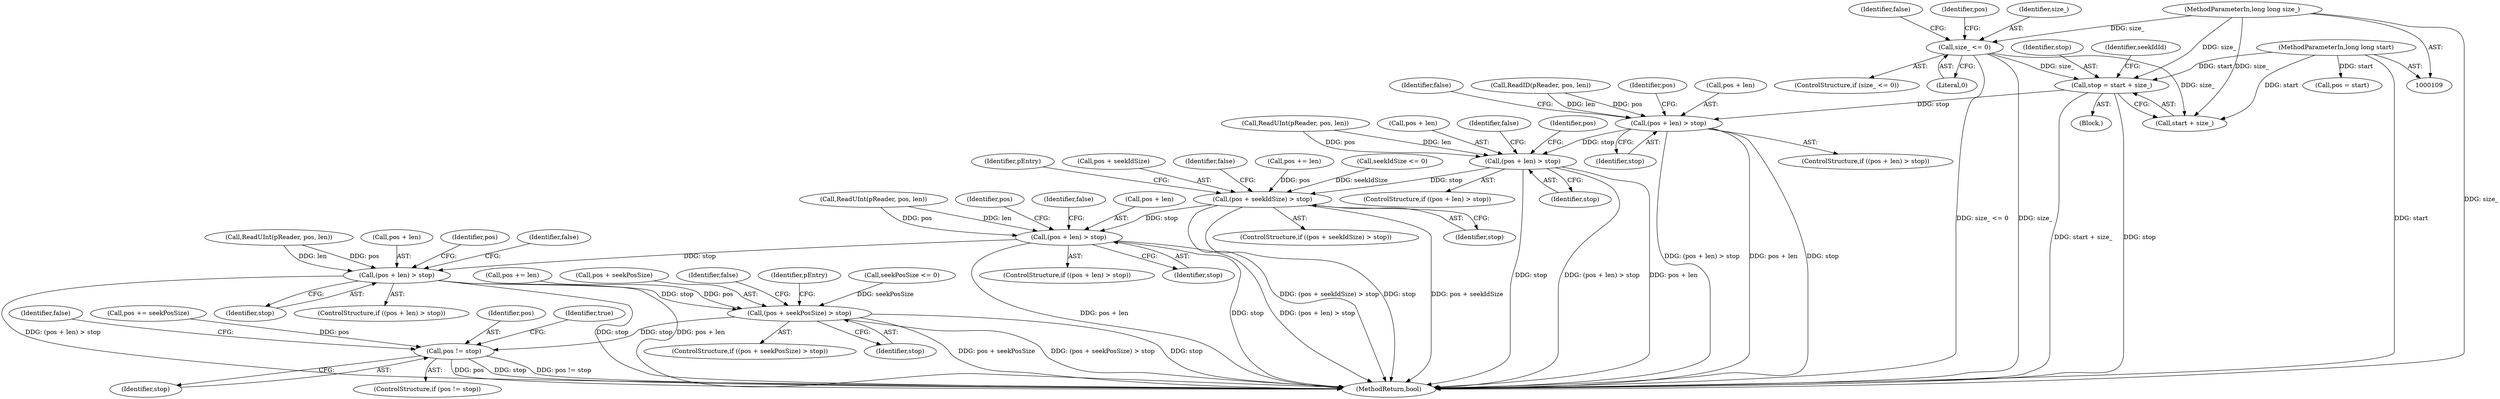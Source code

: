 digraph "0_Android_cc274e2abe8b2a6698a5c47d8aa4bb45f1f9538d_53@integer" {
"1000126" [label="(Call,stop = start + size_)"];
"1000111" [label="(MethodParameterIn,long long start)"];
"1000116" [label="(Call,size_ <= 0)"];
"1000112" [label="(MethodParameterIn,long long size_)"];
"1000152" [label="(Call,(pos + len) > stop)"];
"1000176" [label="(Call,(pos + len) > stop)"];
"1000187" [label="(Call,(pos + seekIdSize) > stop)"];
"1000233" [label="(Call,(pos + len) > stop)"];
"1000257" [label="(Call,(pos + len) > stop)"];
"1000268" [label="(Call,(pos + seekPosSize) > stop)"];
"1000295" [label="(Call,pos != stop)"];
"1000222" [label="(Call,ReadUInt(pReader, pos, len))"];
"1000263" [label="(Identifier,false)"];
"1000165" [label="(Call,ReadUInt(pReader, pos, len))"];
"1000264" [label="(Call,pos += len)"];
"1000180" [label="(Identifier,stop)"];
"1000126" [label="(Call,stop = start + size_)"];
"1000116" [label="(Call,size_ <= 0)"];
"1000153" [label="(Call,pos + len)"];
"1000135" [label="(Call,ReadID(pReader, pos, len))"];
"1000176" [label="(Call,(pos + len) > stop)"];
"1000232" [label="(ControlStructure,if ((pos + len) > stop))"];
"1000177" [label="(Call,pos + len)"];
"1000256" [label="(ControlStructure,if ((pos + len) > stop))"];
"1000241" [label="(Identifier,pos)"];
"1000191" [label="(Identifier,stop)"];
"1000170" [label="(Call,seekIdSize <= 0)"];
"1000246" [label="(Call,ReadUInt(pReader, pos, len))"];
"1000134" [label="(Identifier,seekIdId)"];
"1000158" [label="(Identifier,false)"];
"1000257" [label="(Call,(pos + len) > stop)"];
"1000120" [label="(Identifier,false)"];
"1000291" [label="(Call,pos += seekPosSize)"];
"1000187" [label="(Call,(pos + seekIdSize) > stop)"];
"1000258" [label="(Call,pos + len)"];
"1000265" [label="(Identifier,pos)"];
"1000127" [label="(Identifier,stop)"];
"1000123" [label="(Identifier,pos)"];
"1000239" [label="(Identifier,false)"];
"1000186" [label="(ControlStructure,if ((pos + seekIdSize) > stop))"];
"1000111" [label="(MethodParameterIn,long long start)"];
"1000151" [label="(ControlStructure,if ((pos + len) > stop))"];
"1000233" [label="(Call,(pos + len) > stop)"];
"1000269" [label="(Call,pos + seekPosSize)"];
"1000196" [label="(Identifier,pEntry)"];
"1000237" [label="(Identifier,stop)"];
"1000272" [label="(Identifier,stop)"];
"1000117" [label="(Identifier,size_)"];
"1000128" [label="(Call,start + size_)"];
"1000296" [label="(Identifier,pos)"];
"1000175" [label="(ControlStructure,if ((pos + len) > stop))"];
"1000188" [label="(Call,pos + seekIdSize)"];
"1000261" [label="(Identifier,stop)"];
"1000295" [label="(Call,pos != stop)"];
"1000160" [label="(Identifier,pos)"];
"1000122" [label="(Call,pos = start)"];
"1000301" [label="(Identifier,true)"];
"1000193" [label="(Identifier,false)"];
"1000114" [label="(Block,)"];
"1000182" [label="(Identifier,false)"];
"1000297" [label="(Identifier,stop)"];
"1000294" [label="(ControlStructure,if (pos != stop))"];
"1000112" [label="(MethodParameterIn,long long size_)"];
"1000152" [label="(Call,(pos + len) > stop)"];
"1000302" [label="(MethodReturn,bool)"];
"1000184" [label="(Identifier,pos)"];
"1000115" [label="(ControlStructure,if (size_ <= 0))"];
"1000268" [label="(Call,(pos + seekPosSize) > stop)"];
"1000156" [label="(Identifier,stop)"];
"1000267" [label="(ControlStructure,if ((pos + seekPosSize) > stop))"];
"1000274" [label="(Identifier,false)"];
"1000277" [label="(Identifier,pEntry)"];
"1000251" [label="(Call,seekPosSize <= 0)"];
"1000299" [label="(Identifier,false)"];
"1000118" [label="(Literal,0)"];
"1000183" [label="(Call,pos += len)"];
"1000234" [label="(Call,pos + len)"];
"1000126" -> "1000114"  [label="AST: "];
"1000126" -> "1000128"  [label="CFG: "];
"1000127" -> "1000126"  [label="AST: "];
"1000128" -> "1000126"  [label="AST: "];
"1000134" -> "1000126"  [label="CFG: "];
"1000126" -> "1000302"  [label="DDG: stop"];
"1000126" -> "1000302"  [label="DDG: start + size_"];
"1000111" -> "1000126"  [label="DDG: start"];
"1000116" -> "1000126"  [label="DDG: size_"];
"1000112" -> "1000126"  [label="DDG: size_"];
"1000126" -> "1000152"  [label="DDG: stop"];
"1000111" -> "1000109"  [label="AST: "];
"1000111" -> "1000302"  [label="DDG: start"];
"1000111" -> "1000122"  [label="DDG: start"];
"1000111" -> "1000128"  [label="DDG: start"];
"1000116" -> "1000115"  [label="AST: "];
"1000116" -> "1000118"  [label="CFG: "];
"1000117" -> "1000116"  [label="AST: "];
"1000118" -> "1000116"  [label="AST: "];
"1000120" -> "1000116"  [label="CFG: "];
"1000123" -> "1000116"  [label="CFG: "];
"1000116" -> "1000302"  [label="DDG: size_"];
"1000116" -> "1000302"  [label="DDG: size_ <= 0"];
"1000112" -> "1000116"  [label="DDG: size_"];
"1000116" -> "1000128"  [label="DDG: size_"];
"1000112" -> "1000109"  [label="AST: "];
"1000112" -> "1000302"  [label="DDG: size_"];
"1000112" -> "1000128"  [label="DDG: size_"];
"1000152" -> "1000151"  [label="AST: "];
"1000152" -> "1000156"  [label="CFG: "];
"1000153" -> "1000152"  [label="AST: "];
"1000156" -> "1000152"  [label="AST: "];
"1000158" -> "1000152"  [label="CFG: "];
"1000160" -> "1000152"  [label="CFG: "];
"1000152" -> "1000302"  [label="DDG: (pos + len) > stop"];
"1000152" -> "1000302"  [label="DDG: pos + len"];
"1000152" -> "1000302"  [label="DDG: stop"];
"1000135" -> "1000152"  [label="DDG: pos"];
"1000135" -> "1000152"  [label="DDG: len"];
"1000152" -> "1000176"  [label="DDG: stop"];
"1000176" -> "1000175"  [label="AST: "];
"1000176" -> "1000180"  [label="CFG: "];
"1000177" -> "1000176"  [label="AST: "];
"1000180" -> "1000176"  [label="AST: "];
"1000182" -> "1000176"  [label="CFG: "];
"1000184" -> "1000176"  [label="CFG: "];
"1000176" -> "1000302"  [label="DDG: stop"];
"1000176" -> "1000302"  [label="DDG: (pos + len) > stop"];
"1000176" -> "1000302"  [label="DDG: pos + len"];
"1000165" -> "1000176"  [label="DDG: pos"];
"1000165" -> "1000176"  [label="DDG: len"];
"1000176" -> "1000187"  [label="DDG: stop"];
"1000187" -> "1000186"  [label="AST: "];
"1000187" -> "1000191"  [label="CFG: "];
"1000188" -> "1000187"  [label="AST: "];
"1000191" -> "1000187"  [label="AST: "];
"1000193" -> "1000187"  [label="CFG: "];
"1000196" -> "1000187"  [label="CFG: "];
"1000187" -> "1000302"  [label="DDG: pos + seekIdSize"];
"1000187" -> "1000302"  [label="DDG: (pos + seekIdSize) > stop"];
"1000187" -> "1000302"  [label="DDG: stop"];
"1000183" -> "1000187"  [label="DDG: pos"];
"1000170" -> "1000187"  [label="DDG: seekIdSize"];
"1000187" -> "1000233"  [label="DDG: stop"];
"1000233" -> "1000232"  [label="AST: "];
"1000233" -> "1000237"  [label="CFG: "];
"1000234" -> "1000233"  [label="AST: "];
"1000237" -> "1000233"  [label="AST: "];
"1000239" -> "1000233"  [label="CFG: "];
"1000241" -> "1000233"  [label="CFG: "];
"1000233" -> "1000302"  [label="DDG: stop"];
"1000233" -> "1000302"  [label="DDG: (pos + len) > stop"];
"1000233" -> "1000302"  [label="DDG: pos + len"];
"1000222" -> "1000233"  [label="DDG: pos"];
"1000222" -> "1000233"  [label="DDG: len"];
"1000233" -> "1000257"  [label="DDG: stop"];
"1000257" -> "1000256"  [label="AST: "];
"1000257" -> "1000261"  [label="CFG: "];
"1000258" -> "1000257"  [label="AST: "];
"1000261" -> "1000257"  [label="AST: "];
"1000263" -> "1000257"  [label="CFG: "];
"1000265" -> "1000257"  [label="CFG: "];
"1000257" -> "1000302"  [label="DDG: pos + len"];
"1000257" -> "1000302"  [label="DDG: (pos + len) > stop"];
"1000257" -> "1000302"  [label="DDG: stop"];
"1000246" -> "1000257"  [label="DDG: pos"];
"1000246" -> "1000257"  [label="DDG: len"];
"1000257" -> "1000268"  [label="DDG: stop"];
"1000268" -> "1000267"  [label="AST: "];
"1000268" -> "1000272"  [label="CFG: "];
"1000269" -> "1000268"  [label="AST: "];
"1000272" -> "1000268"  [label="AST: "];
"1000274" -> "1000268"  [label="CFG: "];
"1000277" -> "1000268"  [label="CFG: "];
"1000268" -> "1000302"  [label="DDG: pos + seekPosSize"];
"1000268" -> "1000302"  [label="DDG: (pos + seekPosSize) > stop"];
"1000268" -> "1000302"  [label="DDG: stop"];
"1000264" -> "1000268"  [label="DDG: pos"];
"1000251" -> "1000268"  [label="DDG: seekPosSize"];
"1000268" -> "1000295"  [label="DDG: stop"];
"1000295" -> "1000294"  [label="AST: "];
"1000295" -> "1000297"  [label="CFG: "];
"1000296" -> "1000295"  [label="AST: "];
"1000297" -> "1000295"  [label="AST: "];
"1000299" -> "1000295"  [label="CFG: "];
"1000301" -> "1000295"  [label="CFG: "];
"1000295" -> "1000302"  [label="DDG: pos"];
"1000295" -> "1000302"  [label="DDG: stop"];
"1000295" -> "1000302"  [label="DDG: pos != stop"];
"1000291" -> "1000295"  [label="DDG: pos"];
}
